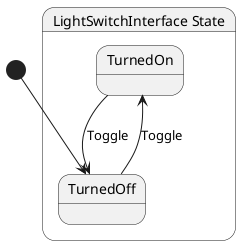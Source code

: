 @startuml LightSwitchInterface
state "LightSwitchInterface State" as Chickensoft_LogicBlocks_Generator_Tests_LightSwitchInterface_State {
  state "TurnedOn" as Chickensoft_LogicBlocks_Generator_Tests_LightSwitchInterface_State_TurnedOn
  state "TurnedOff" as Chickensoft_LogicBlocks_Generator_Tests_LightSwitchInterface_State_TurnedOff
}

Chickensoft_LogicBlocks_Generator_Tests_LightSwitchInterface_State_TurnedOff --> Chickensoft_LogicBlocks_Generator_Tests_LightSwitchInterface_State_TurnedOn : Toggle
Chickensoft_LogicBlocks_Generator_Tests_LightSwitchInterface_State_TurnedOn --> Chickensoft_LogicBlocks_Generator_Tests_LightSwitchInterface_State_TurnedOff : Toggle
[*] --> Chickensoft_LogicBlocks_Generator_Tests_LightSwitchInterface_State_TurnedOff
@enduml